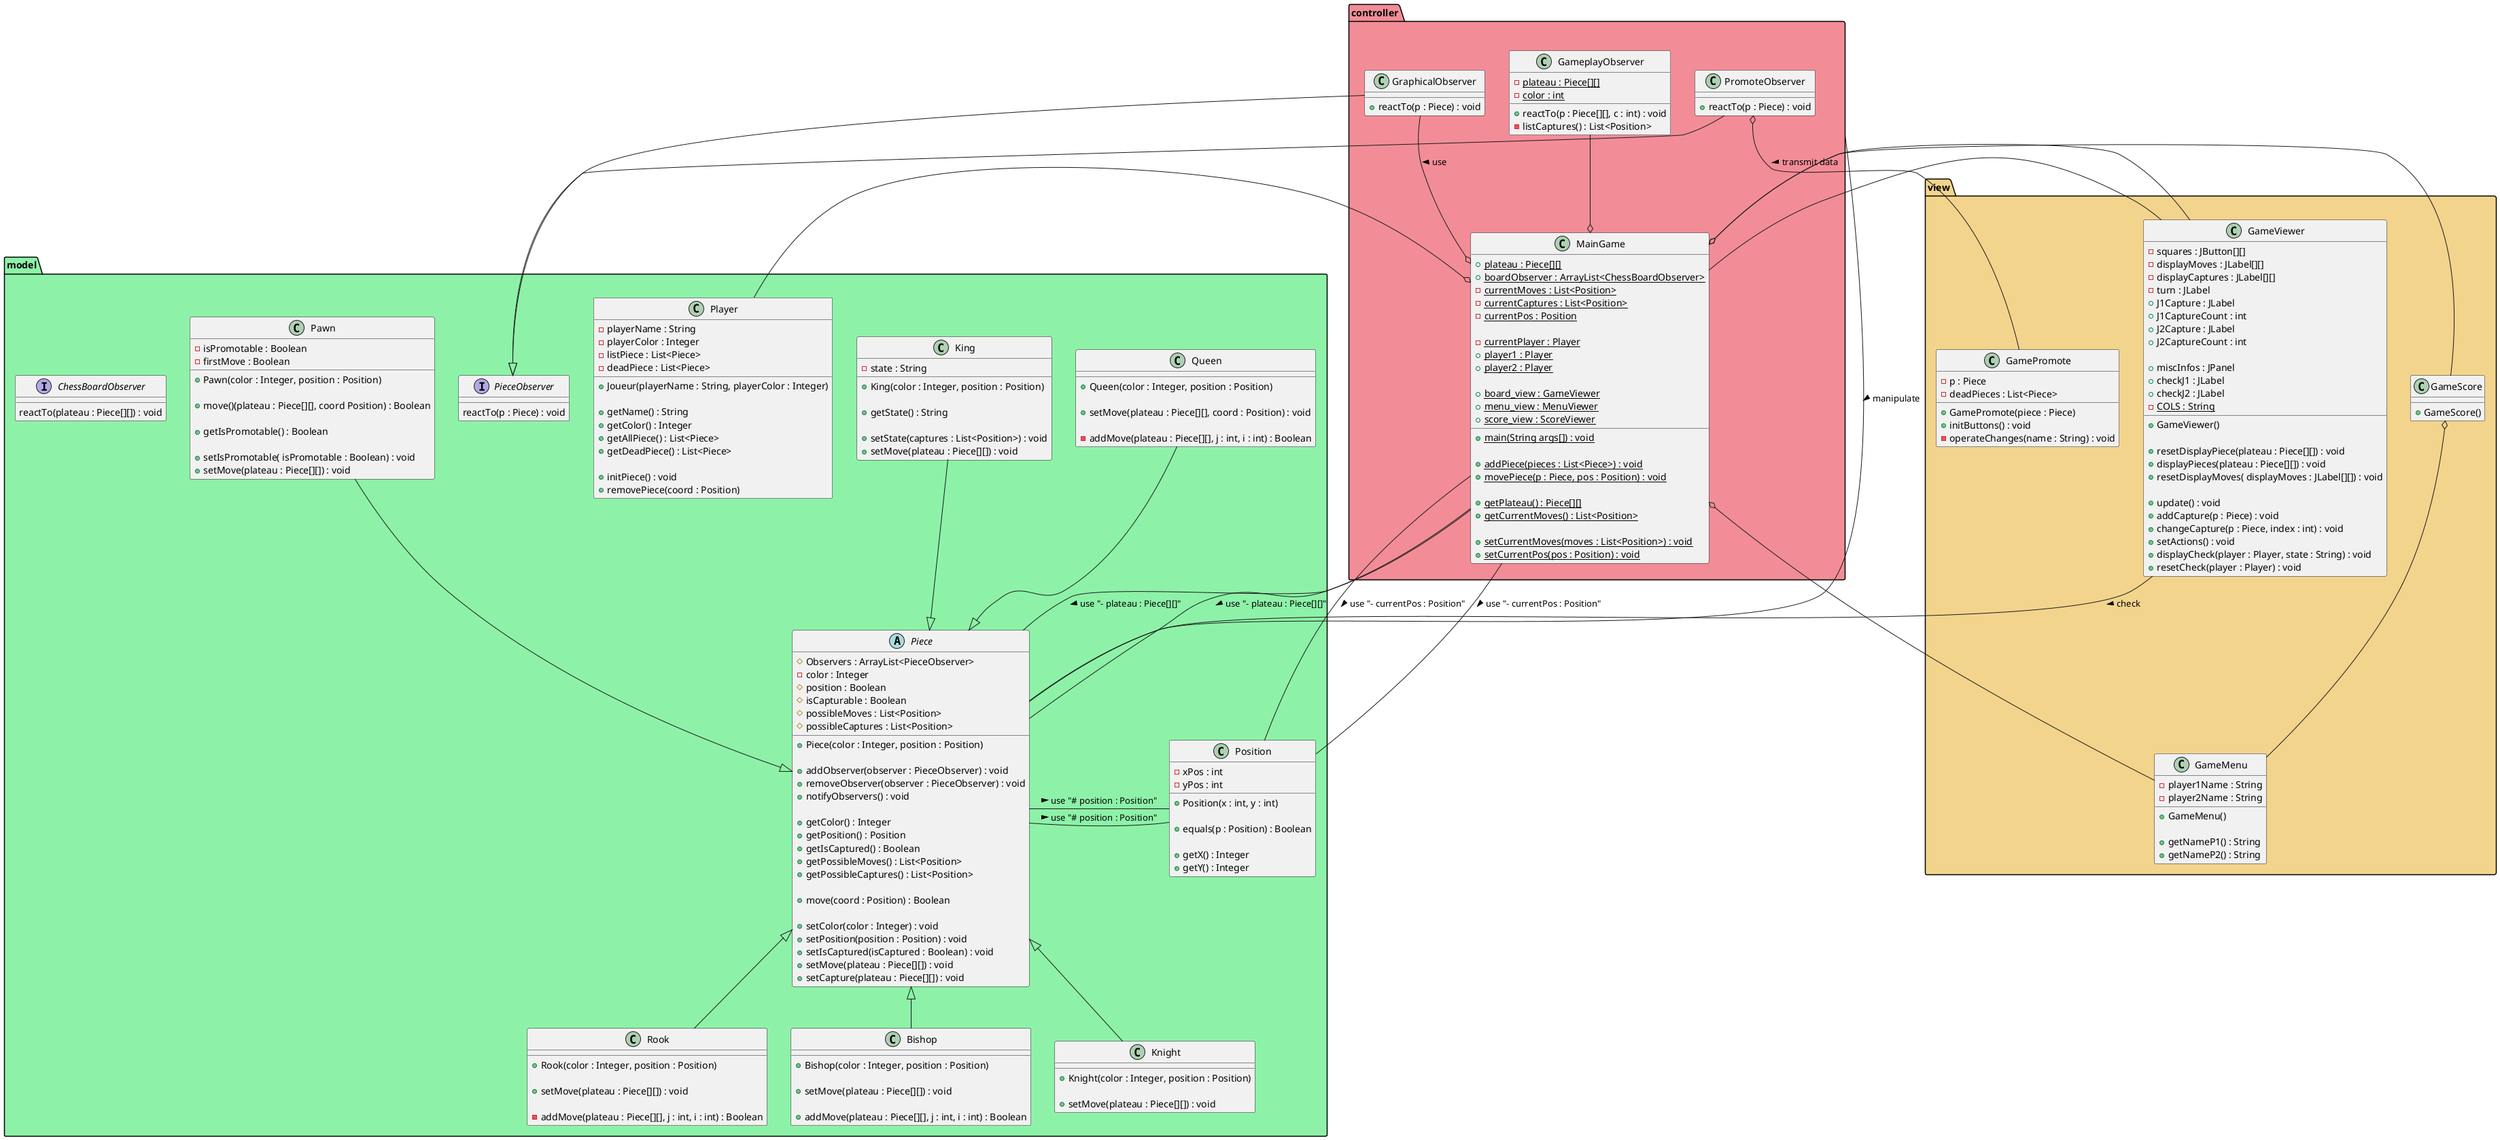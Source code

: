 @startuml
/'=================================
  ===          MODEL            ===
  ================================='/
package model #8df2a8{

    abstract class Piece {
        # Observers : ArrayList<PieceObserver>
        - color : Integer
        # position : Boolean
        # isCapturable : Boolean
        # possibleMoves : List<Position>
        # possibleCaptures : List<Position>
        /' Mettre sur flèche : # List<Position> possibleMoves'/

        + Piece(color : Integer, position : Position)

        + addObserver(observer : PieceObserver) : void
        + removeObserver(observer : PieceObserver) : void
        + notifyObservers() : void

        + getColor() : Integer
        + getPosition() : Position
        + getIsCaptured() : Boolean
        + getPossibleMoves() : List<Position>
        + getPossibleCaptures() : List<Position>

        + move(coord : Position) : Boolean

        + setColor(color : Integer) : void
        + setPosition(position : Position) : void
        + setIsCaptured(isCaptured : Boolean) : void
        + setMove(plateau : Piece[][]) : void
        + setCapture(plateau : Piece[][]) : void
    }

     class Player {
        - playerName : String
        - playerColor : Integer
        - listPiece : List<Piece>
        - deadPiece : List<Piece>

        + Joueur(playerName : String, playerColor : Integer)

        + getName() : String
        + getColor() : Integer
        + getAllPiece() : List<Piece>
        + getDeadPiece() : List<Piece>

        + initPiece() : void
        + removePiece(coord : Position)
     }

    class Position{
        - xPos : int
        - yPos : int

        + Position(x : int, y : int)

        + equals(p : Position) : Boolean

        + getX() : Integer
        + getY() : Integer
    }

    class Queen{
        + Queen(color : Integer, position : Position)

        + setMove(plateau : Piece[][], coord : Position) : void

        - addMove(plateau : Piece[][], j : int, i : int) : Boolean
    }

    class Rook{
        + Rook(color : Integer, position : Position)

        + setMove(plateau : Piece[][]) : void

        - addMove(plateau : Piece[][], j : int, i : int) : Boolean
    }

    class Pawn{
        - isPromotable : Boolean
        - firstMove : Boolean

        + Pawn(color : Integer, position : Position)

        + move()(plateau : Piece[][], coord Position) : Boolean

        + getIsPromotable() : Boolean

        + setIsPromotable( isPromotable : Boolean) : void
        + setMove(plateau : Piece[][]) : void
    }

    class King{
        - state : String

        + King(color : Integer, position : Position)

        + getState() : String

        + setState(captures : List<Position>) : void
        + setMove(plateau : Piece[][]) : void
    }

    class Bishop{
        + Bishop(color : Integer, position : Position)

        + setMove(plateau : Piece[][]) : void

        + addMove(plateau : Piece[][], j : int, i : int) : Boolean
    }

    class Knight{
        + Knight(color : Integer, position : Position)

        + setMove(plateau : Piece[][]) : void
    }

    interface PieceObserver{
        reactTo(p : Piece) : void
    }

    interface ChessBoardObserver{
        reactTo(plateau : Piece[][]) : void
    }
}
/'=================================
  ===        CONTROLLER         ===
  ================================='/
package controller #f28d97{
    class MainGame{
        + {static} plateau : Piece[][]
        + {static} boardObserver : ArrayList<ChessBoardObserver>
        - {static} currentMoves : List<Position>
        - {static} currentCaptures : List<Position>
        - {static} currentPos : Position

        - {static} currentPlayer : Player
        + {static} player1 : Player
        + {static} player2 : Player

        + {static} board_view : GameViewer
        + {static} menu_view : MenuViewer
        + {static} score_view : ScoreViewer

        + {static} main(String args[]) : void

        + {static} addPiece(pieces : List<Piece>) : void
        + {static} movePiece(p : Piece, pos : Position) : void

        + {static} getPlateau() : Piece[][]
        + {static} getCurrentMoves() : List<Position>

        + {static} setCurrentMoves(moves : List<Position>) : void
        + {static} setCurrentPos(pos : Position) : void

    }

    class GameplayObserver{
        - {static} plateau : Piece[][]
        - {static} color : int

        + reactTo(p : Piece[][], c : int) : void
        - listCaptures() : List<Position>
    }

    class GraphicalObserver{
        + reactTo(p : Piece) : void
    }

    class PromoteObserver{
        + reactTo(p : Piece) : void
    }
}
/'=================================
  ===           VIEW            ===
  ================================='/
package view #f2d48d{


    class GameViewer {
        - squares : JButton[][]
        - displayMoves : JLabel[][]
        - displayCaptures : JLabel[][]
        - turn : JLabel
        + J1Capture : JLabel
        + J1CaptureCount : int
        + J2Capture : JLabel
        + J2CaptureCount : int

        + miscInfos : JPanel
        + checkJ1 : JLabel
        + checkJ2 : JLabel
        - {static} COLS : String

        + GameViewer()

        + resetDisplayPiece(plateau : Piece[][]) : void
        + displayPieces(plateau : Piece[][]) : void
        + resetDisplayMoves( displayMoves : JLabel[][]) : void

        + update() : void
        + addCapture(p : Piece) : void
        + changeCapture(p : Piece, index : int) : void
        + setActions() : void
        + displayCheck(player : Player, state : String) : void
        + resetCheck(player : Player) : void

    }

    class GameMenu {
        - player1Name : String
        - player2Name : String

        + GameMenu()

        + getNameP1() : String
        + getNameP2() : String
    }

    class GameScore {
        + GameScore()
    }

    class GamePromote {
        - p : Piece
        - deadPieces : List<Piece>

        + GamePromote(piece : Piece)
        + initButtons() : void
        - operateChanges(name : String) : void
    }
}


/'=================================
  ===          LINKS            ===
  ================================='/


Position -d- Piece : use "# position : Position" <
Position -u-  MainGame : use "- currentPos : Position" <
Piece --u- MainGame : use "- plateau : Piece[][]" <
Position -  Piece : use "# position : Position" <
Position -  MainGame : use "- currentPos : Position" <
Piece - MainGame : use "- plateau : Piece[][]" <

MainGame o-d- Player : use >
controller - Piece : manipulate >
GameViewer -- Piece : check >
GameViewer - MainGame : transmit data  >

Piece <|-- Knight
Piece <|-- Bishop
Piece <|-- Rook
Piece <|-u- Pawn
Piece <|-u- King
Piece <|-u- Queen

PieceObserver <|-u- PromoteObserver
PromoteObserver o-- GamePromote
PieceObserver <|-u- GraphicalObserver
GraphicalObserver --o MainGame

MainGame o-- GameViewer
MainGame o-- GameMenu
MainGame o-- GameScore

GameScore o-- GameMenu
GameplayObserver --o MainGame

@enduml